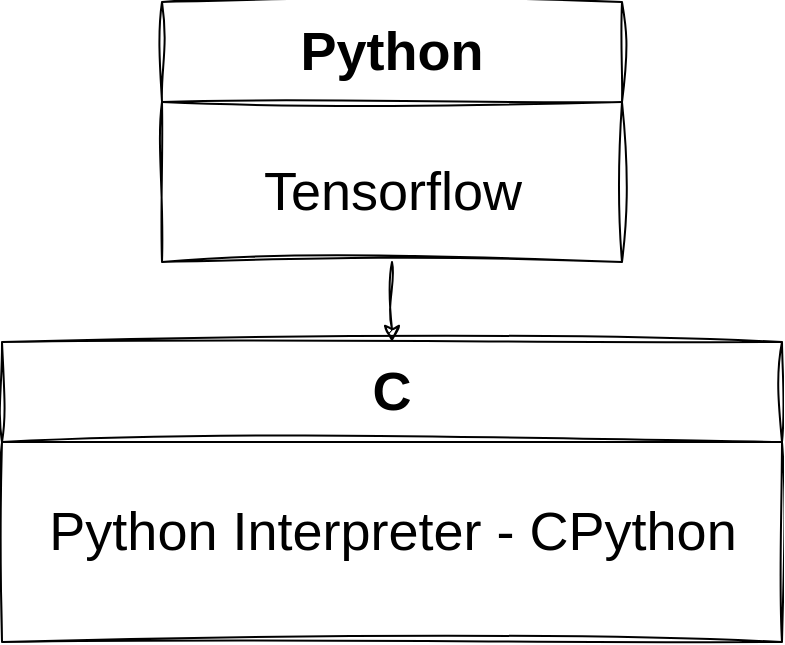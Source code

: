 <mxfile version="24.2.8" type="github">
  <diagram name="Page-1" id="srxCAJhNjFU9Fo69hTc3">
    <mxGraphModel dx="1376" dy="2048" grid="1" gridSize="10" guides="1" tooltips="1" connect="1" arrows="1" fold="1" page="1" pageScale="1" pageWidth="827" pageHeight="1169" math="0" shadow="0">
      <root>
        <mxCell id="0" />
        <mxCell id="1" parent="0" />
        <mxCell id="5tn47poMHVbjOX3hPJWh-2" value="&lt;font style=&quot;font-size: 27px;&quot;&gt;Python&lt;/font&gt;" style="swimlane;whiteSpace=wrap;html=1;startSize=50;fontSize=27;sketch=1;curveFitting=1;jiggle=2;" vertex="1" parent="1">
          <mxGeometry x="360" y="-10" width="230" height="130" as="geometry" />
        </mxCell>
        <mxCell id="5tn47poMHVbjOX3hPJWh-4" value="&lt;font style=&quot;font-size: 27px;&quot;&gt;Tensorflow&lt;/font&gt;" style="text;html=1;align=center;verticalAlign=middle;resizable=0;points=[];autosize=1;strokeColor=none;fillColor=none;fontSize=27;sketch=1;curveFitting=1;jiggle=2;" vertex="1" parent="5tn47poMHVbjOX3hPJWh-2">
          <mxGeometry x="40" y="70" width="150" height="50" as="geometry" />
        </mxCell>
        <mxCell id="5tn47poMHVbjOX3hPJWh-6" value="&lt;font style=&quot;font-size: 27px;&quot;&gt;C&lt;/font&gt;" style="swimlane;whiteSpace=wrap;html=1;startSize=50;fontSize=27;sketch=1;curveFitting=1;jiggle=2;" vertex="1" parent="1">
          <mxGeometry x="280" y="160" width="390" height="150" as="geometry" />
        </mxCell>
        <mxCell id="5tn47poMHVbjOX3hPJWh-7" value="&lt;font style=&quot;font-size: 27px;&quot;&gt;Python Interpreter - CPython&lt;/font&gt;" style="text;html=1;align=center;verticalAlign=middle;resizable=0;points=[];autosize=1;strokeColor=none;fillColor=none;fontSize=27;sketch=1;curveFitting=1;jiggle=2;" vertex="1" parent="5tn47poMHVbjOX3hPJWh-6">
          <mxGeometry x="10" y="70" width="370" height="50" as="geometry" />
        </mxCell>
        <mxCell id="5tn47poMHVbjOX3hPJWh-10" value="" style="endArrow=classic;html=1;rounded=0;exitX=0.5;exitY=1;exitDx=0;exitDy=0;entryX=0.5;entryY=0;entryDx=0;entryDy=0;fontSize=27;sketch=1;curveFitting=1;jiggle=2;" edge="1" parent="1" source="5tn47poMHVbjOX3hPJWh-2" target="5tn47poMHVbjOX3hPJWh-6">
          <mxGeometry width="50" height="50" relative="1" as="geometry">
            <mxPoint x="390" y="350" as="sourcePoint" />
            <mxPoint x="440" y="300" as="targetPoint" />
          </mxGeometry>
        </mxCell>
      </root>
    </mxGraphModel>
  </diagram>
</mxfile>
